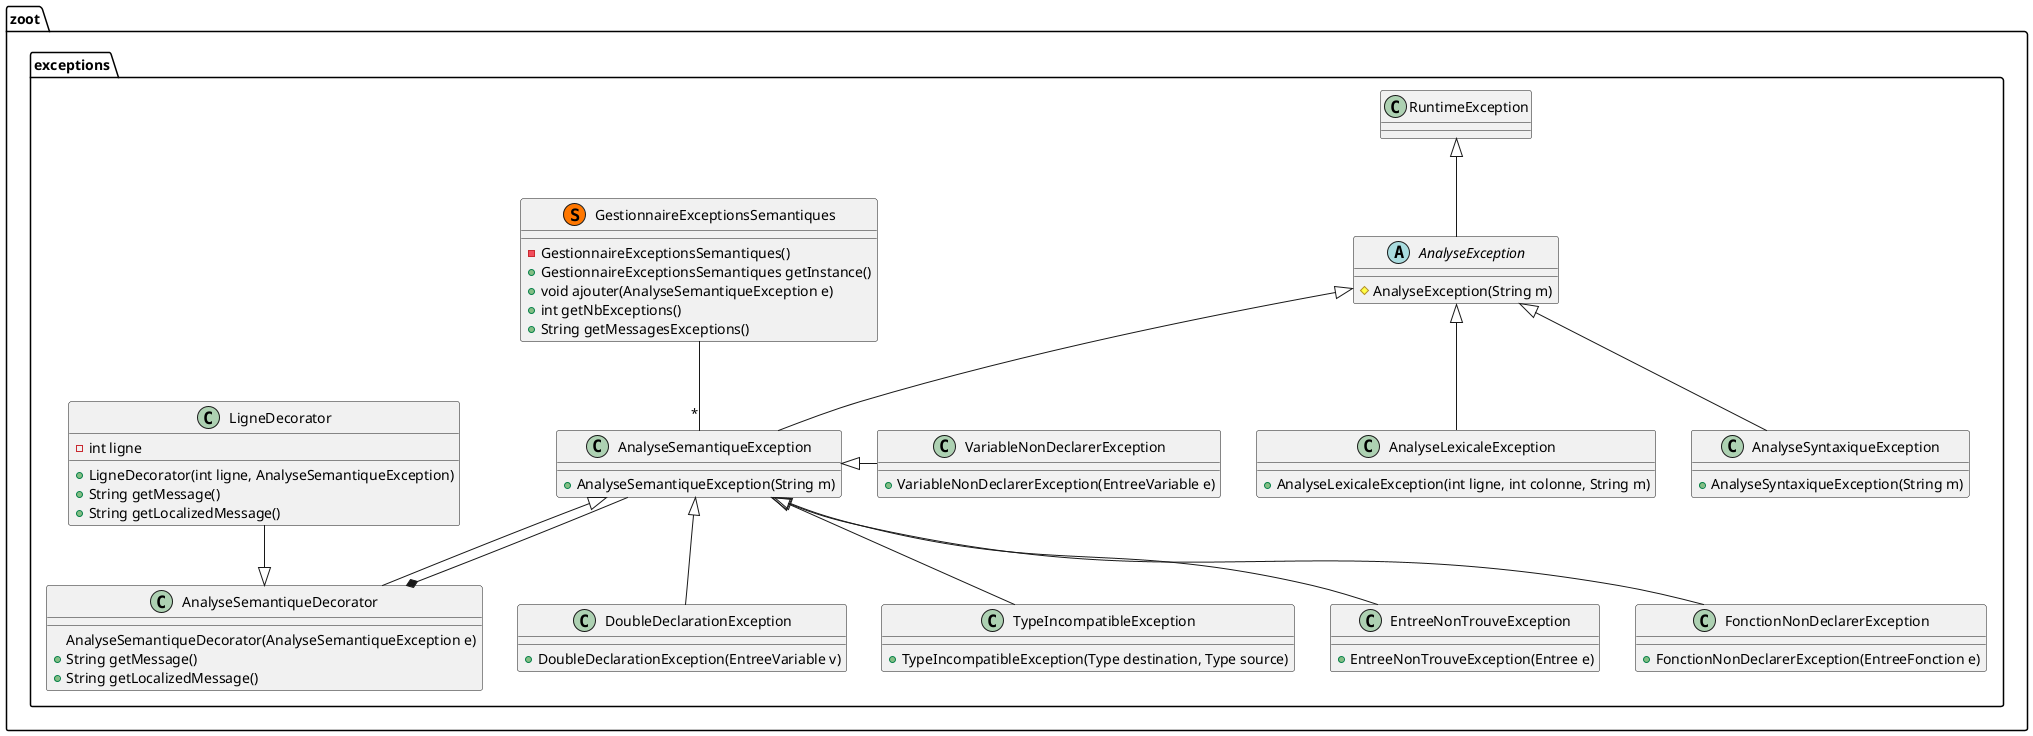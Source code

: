 @startuml "Package exceptions"

namespace zoot.exceptions {
    ' Includes
    ' Classes
    abstract class AnalyseException {
        # AnalyseException(String m)
    }

    class AnalyseLexicaleException {
        + AnalyseLexicaleException(int ligne, int colonne, String m)
    }

    class AnalyseSyntaxiqueException {
        + AnalyseSyntaxiqueException(String m)
    }

    class AnalyseSemantiqueException {
        + AnalyseSemantiqueException(String m)
    }

    class GestionnaireExceptionsSemantiques << (S,#FF7700) >> {
        - GestionnaireExceptionsSemantiques()
        + GestionnaireExceptionsSemantiques getInstance()
        + void ajouter(AnalyseSemantiqueException e)
        + int getNbExceptions()
        + String getMessagesExceptions()
    }

    class AnalyseSemantiqueDecorator {
        AnalyseSemantiqueDecorator(AnalyseSemantiqueException e)
        + String getMessage()
        + String getLocalizedMessage()
    }

    class DoubleDeclarationException {
        + DoubleDeclarationException(EntreeVariable v)
    }

    class TypeIncompatibleException {
        + TypeIncompatibleException(Type destination, Type source)
    }

    class EntreeNonTrouveException {
        + EntreeNonTrouveException(Entree e)
    }

    class VariableNonDeclarerException {
        + VariableNonDeclarerException(EntreeVariable e)
    }

    class FonctionNonDeclarerException {
        + FonctionNonDeclarerException(EntreeFonction e)
    }

    class LigneDecorator {
        - int ligne
        + LigneDecorator(int ligne, AnalyseSemantiqueException)
        + String getMessage()
        + String getLocalizedMessage()
    }

    ' Relations entre les classes
    AnalyseException -up-|> RuntimeException
    AnalyseLexicaleException -up-|> AnalyseException
    AnalyseSyntaxiqueException -up-|> AnalyseException
    AnalyseSemantiqueException -up-|> AnalyseException
    AnalyseSemantiqueDecorator -up-|> AnalyseSemantiqueException
    AnalyseSemantiqueDecorator *-- AnalyseSemantiqueException
    DoubleDeclarationException -up-|> AnalyseSemantiqueException
    TypeIncompatibleException -up-|> AnalyseSemantiqueException
    VariableNonDeclarerException -left-|> AnalyseSemantiqueException
    FonctionNonDeclarerException -up-|> AnalyseSemantiqueException
    EntreeNonTrouveException -up-|> AnalyseSemantiqueException
    LigneDecorator --|> AnalyseSemantiqueDecorator
    GestionnaireExceptionsSemantiques -down-"*" AnalyseSemantiqueException
}
@enduml